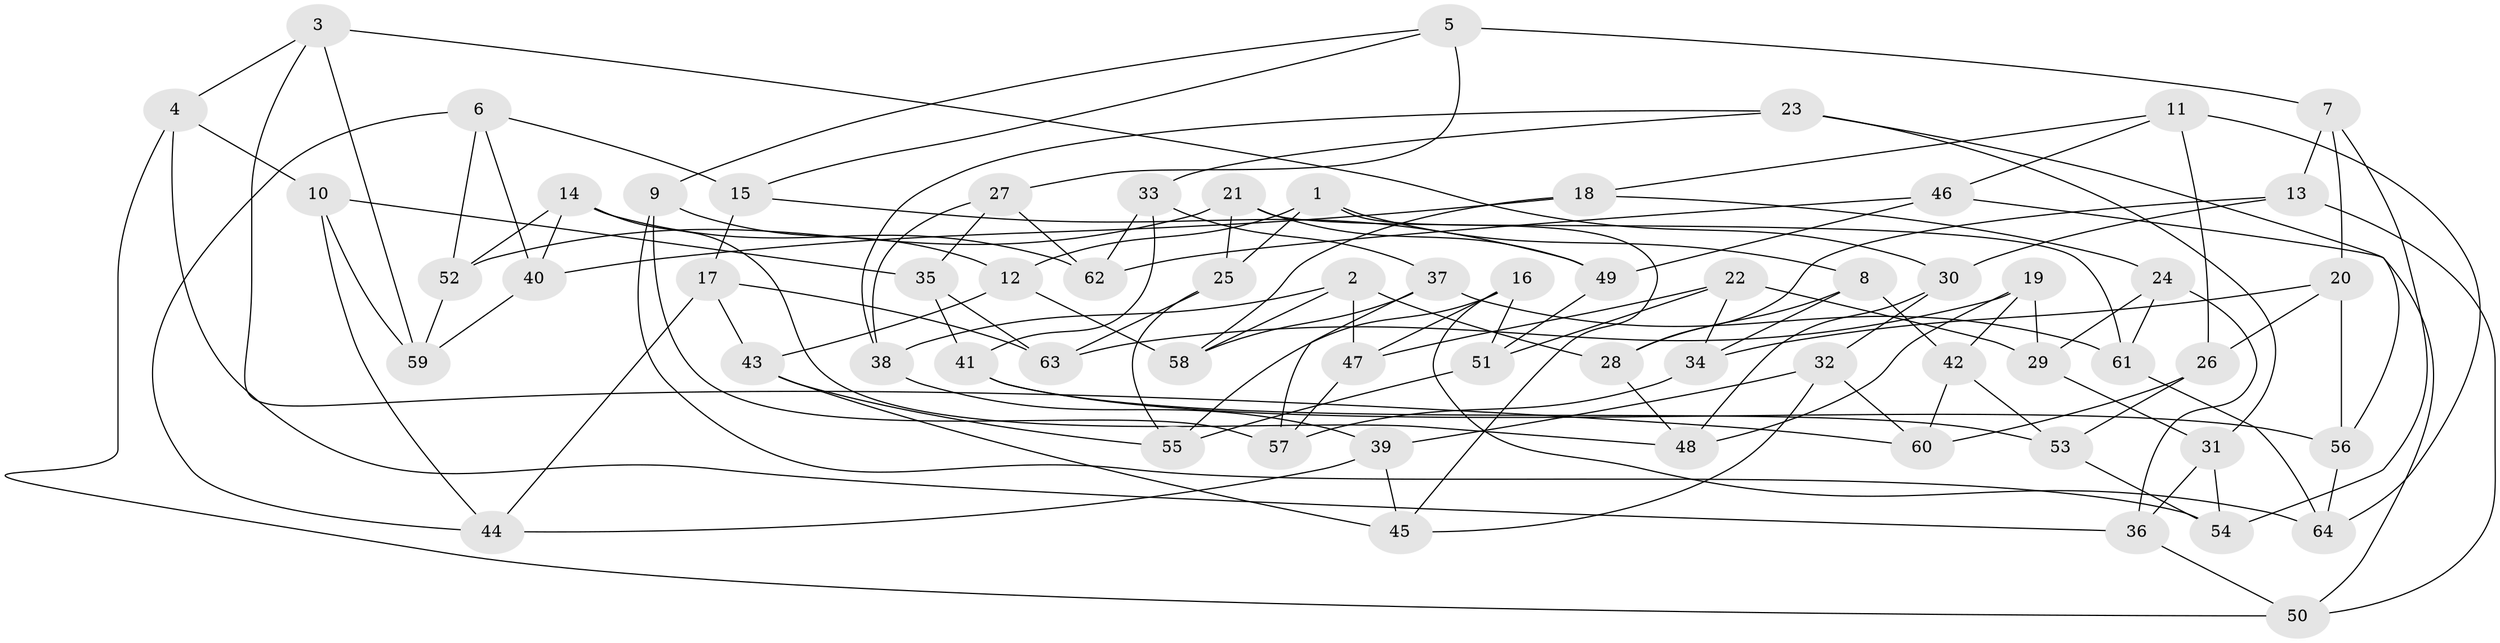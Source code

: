 // Generated by graph-tools (version 1.1) at 2025/11/02/27/25 16:11:43]
// undirected, 64 vertices, 128 edges
graph export_dot {
graph [start="1"]
  node [color=gray90,style=filled];
  1;
  2;
  3;
  4;
  5;
  6;
  7;
  8;
  9;
  10;
  11;
  12;
  13;
  14;
  15;
  16;
  17;
  18;
  19;
  20;
  21;
  22;
  23;
  24;
  25;
  26;
  27;
  28;
  29;
  30;
  31;
  32;
  33;
  34;
  35;
  36;
  37;
  38;
  39;
  40;
  41;
  42;
  43;
  44;
  45;
  46;
  47;
  48;
  49;
  50;
  51;
  52;
  53;
  54;
  55;
  56;
  57;
  58;
  59;
  60;
  61;
  62;
  63;
  64;
  1 -- 25;
  1 -- 12;
  1 -- 8;
  1 -- 45;
  2 -- 28;
  2 -- 38;
  2 -- 58;
  2 -- 47;
  3 -- 60;
  3 -- 4;
  3 -- 59;
  3 -- 30;
  4 -- 36;
  4 -- 10;
  4 -- 50;
  5 -- 7;
  5 -- 27;
  5 -- 9;
  5 -- 15;
  6 -- 44;
  6 -- 40;
  6 -- 15;
  6 -- 52;
  7 -- 13;
  7 -- 20;
  7 -- 54;
  8 -- 42;
  8 -- 28;
  8 -- 34;
  9 -- 54;
  9 -- 57;
  9 -- 12;
  10 -- 35;
  10 -- 44;
  10 -- 59;
  11 -- 26;
  11 -- 46;
  11 -- 18;
  11 -- 64;
  12 -- 58;
  12 -- 43;
  13 -- 50;
  13 -- 30;
  13 -- 28;
  14 -- 48;
  14 -- 62;
  14 -- 52;
  14 -- 40;
  15 -- 49;
  15 -- 17;
  16 -- 47;
  16 -- 51;
  16 -- 64;
  16 -- 55;
  17 -- 44;
  17 -- 43;
  17 -- 63;
  18 -- 40;
  18 -- 24;
  18 -- 58;
  19 -- 29;
  19 -- 48;
  19 -- 63;
  19 -- 42;
  20 -- 56;
  20 -- 34;
  20 -- 26;
  21 -- 61;
  21 -- 25;
  21 -- 49;
  21 -- 52;
  22 -- 34;
  22 -- 29;
  22 -- 47;
  22 -- 51;
  23 -- 56;
  23 -- 38;
  23 -- 33;
  23 -- 31;
  24 -- 61;
  24 -- 36;
  24 -- 29;
  25 -- 55;
  25 -- 63;
  26 -- 53;
  26 -- 60;
  27 -- 35;
  27 -- 62;
  27 -- 38;
  28 -- 48;
  29 -- 31;
  30 -- 48;
  30 -- 32;
  31 -- 54;
  31 -- 36;
  32 -- 45;
  32 -- 39;
  32 -- 60;
  33 -- 37;
  33 -- 41;
  33 -- 62;
  34 -- 57;
  35 -- 63;
  35 -- 41;
  36 -- 50;
  37 -- 61;
  37 -- 57;
  37 -- 58;
  38 -- 39;
  39 -- 44;
  39 -- 45;
  40 -- 59;
  41 -- 56;
  41 -- 53;
  42 -- 53;
  42 -- 60;
  43 -- 45;
  43 -- 55;
  46 -- 49;
  46 -- 50;
  46 -- 62;
  47 -- 57;
  49 -- 51;
  51 -- 55;
  52 -- 59;
  53 -- 54;
  56 -- 64;
  61 -- 64;
}
